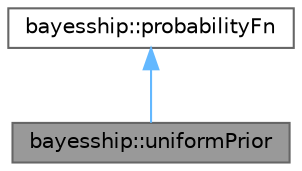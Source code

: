 digraph "bayesship::uniformPrior"
{
 // LATEX_PDF_SIZE
  bgcolor="transparent";
  edge [fontname=Helvetica,fontsize=10,labelfontname=Helvetica,labelfontsize=10];
  node [fontname=Helvetica,fontsize=10,shape=box,height=0.2,width=0.4];
  Node1 [label="bayesship::uniformPrior",height=0.2,width=0.4,color="gray40", fillcolor="grey60", style="filled", fontcolor="black",tooltip=" "];
  Node2 -> Node1 [dir="back",color="steelblue1",style="solid"];
  Node2 [label="bayesship::probabilityFn",height=0.2,width=0.4,color="gray40", fillcolor="white", style="filled",URL="$classbayesship_1_1probabilityFn.html",tooltip=" "];
}
